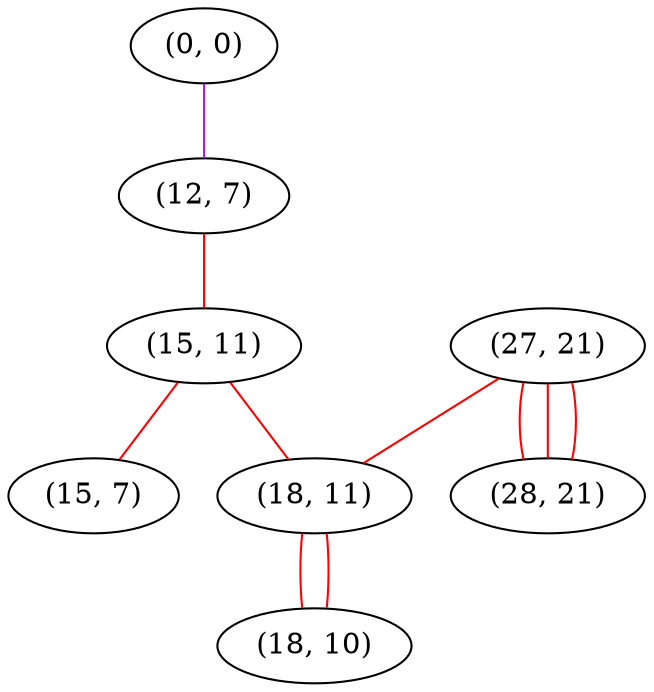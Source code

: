 graph "" {
"(0, 0)";
"(27, 21)";
"(12, 7)";
"(28, 21)";
"(15, 11)";
"(15, 7)";
"(18, 11)";
"(18, 10)";
"(0, 0)" -- "(12, 7)"  [color=purple, key=0, weight=4];
"(27, 21)" -- "(28, 21)"  [color=red, key=0, weight=1];
"(27, 21)" -- "(28, 21)"  [color=red, key=1, weight=1];
"(27, 21)" -- "(28, 21)"  [color=red, key=2, weight=1];
"(27, 21)" -- "(18, 11)"  [color=red, key=0, weight=1];
"(12, 7)" -- "(15, 11)"  [color=red, key=0, weight=1];
"(15, 11)" -- "(18, 11)"  [color=red, key=0, weight=1];
"(15, 11)" -- "(15, 7)"  [color=red, key=0, weight=1];
"(18, 11)" -- "(18, 10)"  [color=red, key=0, weight=1];
"(18, 11)" -- "(18, 10)"  [color=red, key=1, weight=1];
}
